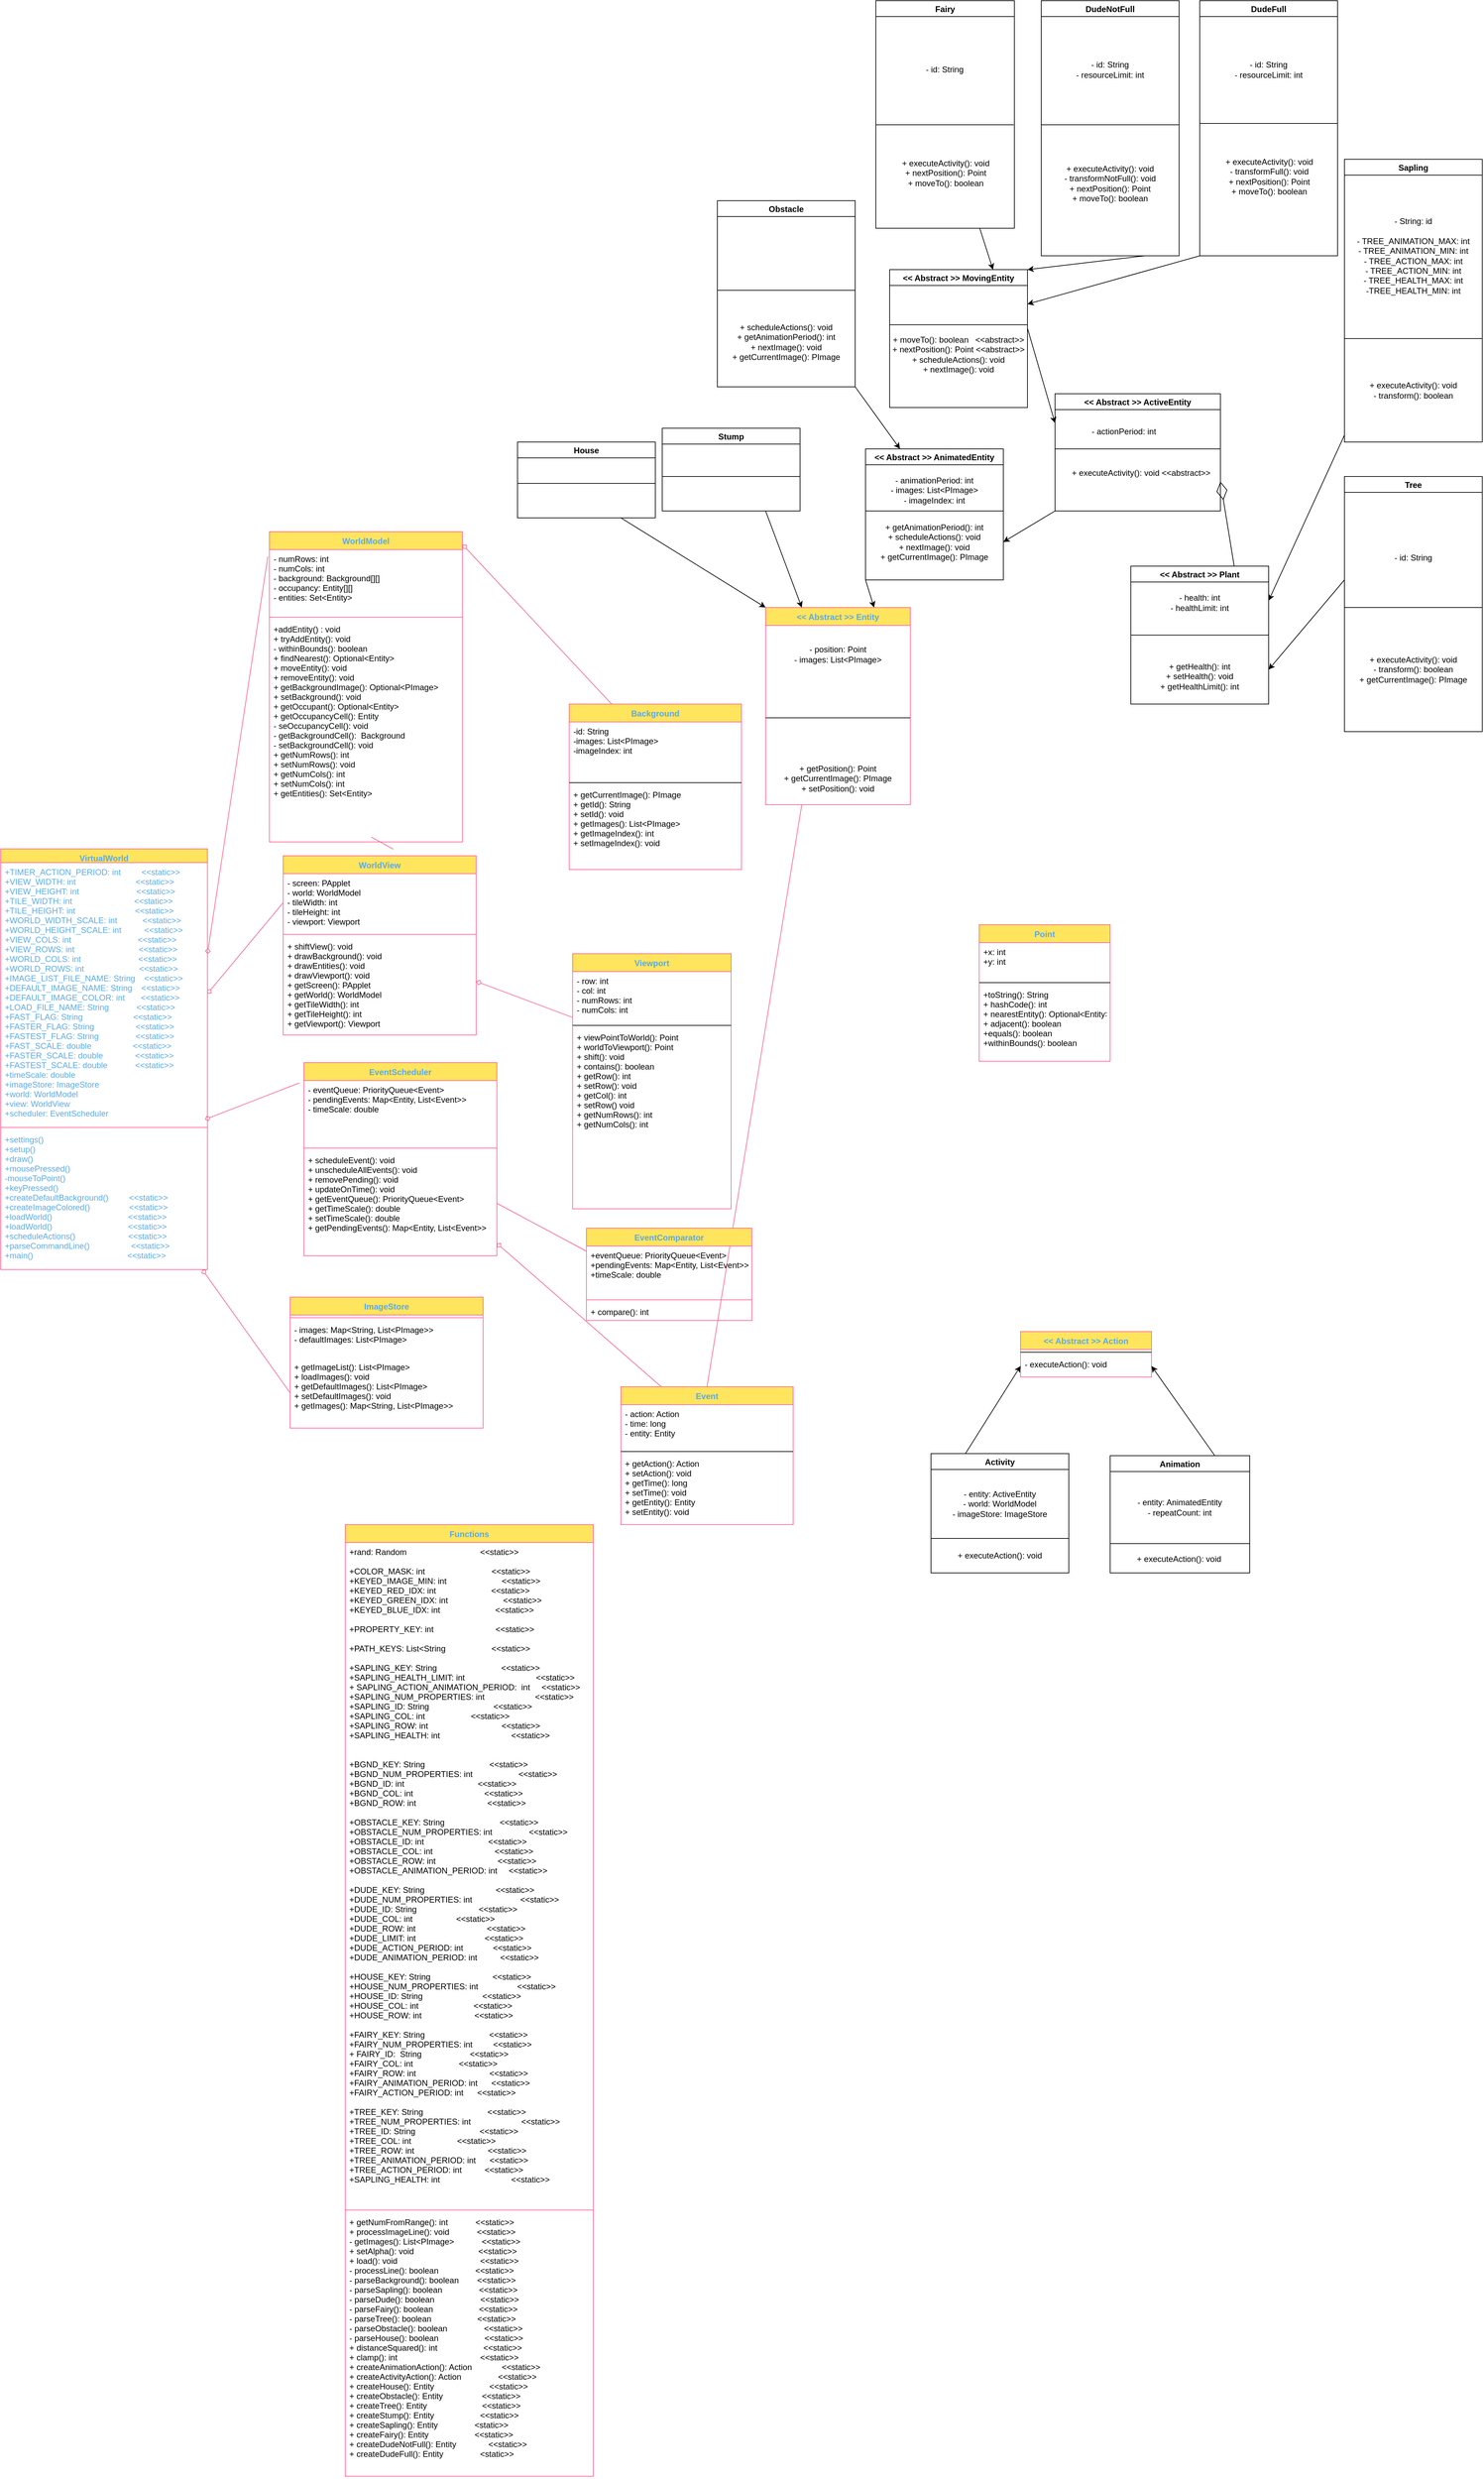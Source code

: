 <mxfile version="16.5.6" type="device"><diagram id="Yo6Zvny2ZRX3JAPKxXua" name="Page 2"><mxGraphModel dx="2389" dy="2431" grid="1" gridSize="10" guides="1" tooltips="1" connect="1" arrows="1" fold="1" page="1" pageScale="1" pageWidth="850" pageHeight="1100" math="0" shadow="0"><root><mxCell id="0"/><mxCell id="1" parent="0"/><mxCell id="8I9pphBKhg92I5GMk5e_-31" value="" style="graphMlID=e0;endArrow=none;strokeColor=#FF6392;strokeWidth=1.0;startArrow=diamond;startFill=0;endFill=1;exitX=1;exitY=0.25;exitDx=0;exitDy=0;fontColor=#5AA9E6;entryX=-0.008;entryY=-0.286;entryDx=0;entryDy=0;entryPerimeter=0;" parent="1" source="8I9pphBKhg92I5GMk5e_-50" target="8I9pphBKhg92I5GMk5e_-57" edge="1"><mxGeometry relative="1" as="geometry"/></mxCell><mxCell id="8I9pphBKhg92I5GMk5e_-32" value="" style="graphMlID=e1;endArrow=none;strokeColor=#FF6392;strokeWidth=1.0;startArrow=diamond;startFill=0;endFill=1;exitX=1;exitY=0.5;exitDx=0;exitDy=0;fontColor=#5AA9E6;entryX=0;entryY=0.5;entryDx=0;entryDy=0;" parent="1" source="8I9pphBKhg92I5GMk5e_-51" target="8I9pphBKhg92I5GMk5e_-61" edge="1"><mxGeometry relative="1" as="geometry"/></mxCell><mxCell id="8I9pphBKhg92I5GMk5e_-33" value="" style="graphMlID=e2;endArrow=none;strokeColor=#FF6392;strokeWidth=1.0;startArrow=diamond;startFill=0;endFill=1;fontColor=#5AA9E6;entryX=0;entryY=0.25;entryDx=0;entryDy=0;" parent="1" source="8I9pphBKhg92I5GMk5e_-60" target="8I9pphBKhg92I5GMk5e_-89" edge="1"><mxGeometry relative="1" as="geometry"><mxPoint x="648" y="240" as="sourcePoint"/></mxGeometry></mxCell><mxCell id="8I9pphBKhg92I5GMk5e_-34" value="" style="graphMlID=e3;endArrow=none;strokeColor=#FF6392;strokeWidth=1.0;startArrow=diamond;startFill=0;endFill=1;exitX=0.988;exitY=-0.077;exitDx=0;exitDy=0;exitPerimeter=0;fontColor=#5AA9E6;entryX=-0.023;entryY=0.105;entryDx=0;entryDy=0;entryPerimeter=0;" parent="1" source="8I9pphBKhg92I5GMk5e_-53" target="8I9pphBKhg92I5GMk5e_-64" edge="1"><mxGeometry relative="1" as="geometry"><mxPoint x="840" y="580" as="targetPoint"/></mxGeometry></mxCell><mxCell id="8I9pphBKhg92I5GMk5e_-35" value="" style="graphMlID=e4;endArrow=none;strokeColor=#FF6392;strokeWidth=1.0;startArrow=diamond;startFill=0;endFill=1;exitX=0.975;exitY=1;exitDx=0;exitDy=0;exitPerimeter=0;fontColor=#5AA9E6;entryX=0;entryY=0.5;entryDx=0;entryDy=0;" parent="1" source="8I9pphBKhg92I5GMk5e_-53" target="8I9pphBKhg92I5GMk5e_-71" edge="1"><mxGeometry relative="1" as="geometry"/></mxCell><mxCell id="8I9pphBKhg92I5GMk5e_-36" value="" style="graphMlID=e5;endArrow=none;strokeColor=#FF6392;strokeWidth=1.0;startArrow=diamond;startFill=0;endFill=1;fontColor=#5AA9E6;exitX=1.001;exitY=-0.077;exitDx=0;exitDy=0;exitPerimeter=0;" parent="1" source="8I9pphBKhg92I5GMk5e_-55" target="8I9pphBKhg92I5GMk5e_-82" edge="1"><mxGeometry relative="1" as="geometry"/></mxCell><mxCell id="8I9pphBKhg92I5GMk5e_-37" value="" style="graphMlID=e6;endArrow=none;strokeColor=#FF6392;strokeWidth=1.0;startArrow=diamond;startFill=0;endFill=1;fontColor=#5AA9E6;" parent="1" source="8I9pphBKhg92I5GMk5e_-64" target="8I9pphBKhg92I5GMk5e_-97" edge="1"><mxGeometry relative="1" as="geometry"/></mxCell><mxCell id="8I9pphBKhg92I5GMk5e_-38" value="" style="graphMlID=e7;endArrow=none;strokeColor=#FF6392;strokeWidth=1.0;startArrow=none;startFill=1;endFill=1;fontColor=#5AA9E6;entryX=0;entryY=0.25;entryDx=0;entryDy=0;exitX=1;exitY=0.5;exitDx=0;exitDy=0;" parent="1" source="8I9pphBKhg92I5GMk5e_-67" target="8I9pphBKhg92I5GMk5e_-72" edge="1"><mxGeometry relative="1" as="geometry"/></mxCell><mxCell id="8I9pphBKhg92I5GMk5e_-44" value="" style="graphMlID=e13;endArrow=none;strokeColor=#FF6392;strokeWidth=1.0;startArrow=none;startFill=1;endFill=1;fontColor=#5AA9E6;entryX=0.528;entryY=0.978;entryDx=0;entryDy=0;entryPerimeter=0;exitX=0.57;exitY=-0.037;exitDx=0;exitDy=0;exitPerimeter=0;" parent="1" source="8I9pphBKhg92I5GMk5e_-60" target="8I9pphBKhg92I5GMk5e_-57" edge="1"><mxGeometry relative="1" as="geometry"/></mxCell><mxCell id="8I9pphBKhg92I5GMk5e_-45" value="" style="graphMlID=e14;endArrow=none;strokeColor=#FF6392;strokeWidth=1.0;startArrow=none;startFill=1;endFill=1;fontColor=#5AA9E6;exitX=0.5;exitY=0;exitDx=0;exitDy=0;entryX=0.25;entryY=1;entryDx=0;entryDy=0;" parent="1" source="8I9pphBKhg92I5GMk5e_-96" target="8I9pphBKhg92I5GMk5e_-85" edge="1"><mxGeometry relative="1" as="geometry"><mxPoint x="1177.699" y="279.661" as="targetPoint"/></mxGeometry></mxCell><mxCell id="8I9pphBKhg92I5GMk5e_-50" value="VirtualWorld" style="swimlane;fontStyle=1;align=center;verticalAlign=top;childLayout=stackLayout;horizontal=1;startSize=20;horizontalStack=0;resizeParent=1;resizeParentMax=0;resizeLast=0;collapsible=1;marginBottom=0;hachureGap=4;pointerEvents=0;fillColor=#FFE45E;strokeColor=#FF6392;fontColor=#5AA9E6;" parent="1" vertex="1"><mxGeometry x="20" y="150" width="300" height="610" as="geometry"/></mxCell><mxCell id="8I9pphBKhg92I5GMk5e_-51" value="+TIMER_ACTION_PERIOD: int         &lt;&lt;static&gt;&gt;&#10;+VIEW_WIDTH: int                          &lt;&lt;static&gt;&gt;&#10;+VIEW_HEIGHT: int                         &lt;&lt;static&gt;&gt;&#10;+TILE_WIDTH: int                           &lt;&lt;static&gt;&gt;&#10;+TILE_HEIGHT: int                          &lt;&lt;static&gt;&gt;&#10;+WORLD_WIDTH_SCALE: int           &lt;&lt;static&gt;&gt;&#10;+WORLD_HEIGHT_SCALE: int          &lt;&lt;static&gt;&gt;&#10;+VIEW_COLS: int                             &lt;&lt;static&gt;&gt;&#10;+VIEW_ROWS: int                            &lt;&lt;static&gt;&gt;&#10;+WORLD_COLS: int                         &lt;&lt;static&gt;&gt;&#10;+WORLD_ROWS: int                        &lt;&lt;static&gt;&gt;&#10;+IMAGE_LIST_FILE_NAME: String    &lt;&lt;static&gt;&gt;&#10;+DEFAULT_IMAGE_NAME: String    &lt;&lt;static&gt;&gt;&#10;+DEFAULT_IMAGE_COLOR: int       &lt;&lt;static&gt;&gt;&#10;+LOAD_FILE_NAME: String            &lt;&lt;static&gt;&gt;&#10;+FAST_FLAG: String                      &lt;&lt;static&gt;&gt;&#10;+FASTER_FLAG: String                  &lt;&lt;static&gt;&gt;&#10;+FASTEST_FLAG: String                &lt;&lt;static&gt;&gt;&#10;+FAST_SCALE: double                  &lt;&lt;static&gt;&gt;&#10;+FASTER_SCALE: double              &lt;&lt;static&gt;&gt;&#10;+FASTEST_SCALE: double            &lt;&lt;static&gt;&gt;&#10;+timeScale: double&#10;+imageStore: ImageStore&#10;+world: WorldModel&#10;+view: WorldView&#10;+scheduler: EventScheduler" style="text;strokeColor=none;fillColor=none;align=left;verticalAlign=top;spacingLeft=4;spacingRight=4;overflow=hidden;rotatable=0;points=[[0,0.5],[1,0.5]];portConstraint=eastwest;fontColor=#5AA9E6;" parent="8I9pphBKhg92I5GMk5e_-50" vertex="1"><mxGeometry y="20" width="300" height="380" as="geometry"/></mxCell><mxCell id="8I9pphBKhg92I5GMk5e_-52" value="" style="line;strokeWidth=1;fillColor=none;align=left;verticalAlign=middle;spacingTop=-1;spacingLeft=3;spacingRight=3;rotatable=0;labelPosition=right;points=[];portConstraint=eastwest;strokeColor=#FF6392;fontColor=#5AA9E6;" parent="8I9pphBKhg92I5GMk5e_-50" vertex="1"><mxGeometry y="400" width="300" height="8" as="geometry"/></mxCell><mxCell id="8I9pphBKhg92I5GMk5e_-53" value="+settings()&#10;+setup()&#10;+draw()&#10;+mousePressed()&#10;-mouseToPoint()&#10;+keyPressed()&#10;+createDefaultBackground()         &lt;&lt;static&gt;&gt;&#10;+createImageColored()                 &lt;&lt;static&gt;&gt;&#10;+loadWorld()                                 &lt;&lt;static&gt;&gt;&#10;+loadWorld()                                 &lt;&lt;static&gt;&gt;&#10;+scheduleActions()                       &lt;&lt;static&gt;&gt;&#10;+parseCommandLine()                  &lt;&lt;static&gt;&gt;&#10;+main()                                         &lt;&lt;static&gt;&gt;" style="text;strokeColor=none;fillColor=none;align=left;verticalAlign=top;spacingLeft=4;spacingRight=4;overflow=hidden;rotatable=0;points=[[0,0.5],[1,0.5]];portConstraint=eastwest;fontColor=#5AA9E6;" parent="8I9pphBKhg92I5GMk5e_-50" vertex="1"><mxGeometry y="408" width="300" height="202" as="geometry"/></mxCell><mxCell id="8I9pphBKhg92I5GMk5e_-54" value="WorldModel" style="swimlane;fontStyle=1;align=center;verticalAlign=top;childLayout=stackLayout;horizontal=1;startSize=26;horizontalStack=0;resizeParent=1;resizeParentMax=0;resizeLast=0;collapsible=1;marginBottom=0;hachureGap=4;pointerEvents=0;sketch=0;fontColor=#5AA9E6;strokeColor=#FF6392;fillColor=#FFE45E;" parent="1" vertex="1"><mxGeometry x="410" y="-310" width="280" height="450" as="geometry"/></mxCell><mxCell id="8I9pphBKhg92I5GMk5e_-55" value="- numRows: int&#10;- numCols: int&#10;- background: Background[][]&#10;- occupancy: Entity[][]&#10;- entities: Set&lt;Entity&gt;" style="text;strokeColor=none;fillColor=none;align=left;verticalAlign=top;spacingLeft=4;spacingRight=4;overflow=hidden;rotatable=0;points=[[0,0.5],[1,0.5]];portConstraint=eastwest;fontColor=#000000;" parent="8I9pphBKhg92I5GMk5e_-54" vertex="1"><mxGeometry y="26" width="280" height="94" as="geometry"/></mxCell><mxCell id="8I9pphBKhg92I5GMk5e_-56" value="" style="line;strokeWidth=1;fillColor=none;align=left;verticalAlign=middle;spacingTop=-1;spacingLeft=3;spacingRight=3;rotatable=0;labelPosition=right;points=[];portConstraint=eastwest;strokeColor=#FF6392;fontColor=#5AA9E6;" parent="8I9pphBKhg92I5GMk5e_-54" vertex="1"><mxGeometry y="120" width="280" height="8" as="geometry"/></mxCell><mxCell id="8I9pphBKhg92I5GMk5e_-57" value="+addEntity() : void&#10;+ tryAddEntity(): void&#10;- withinBounds(): boolean&#10;+ findNearest(): Optional&lt;Entity&gt;&#10;+ moveEntity(): void&#10;+ removeEntity(): void&#10;+ getBackgroundImage(): Optional&lt;PImage&gt;&#10;+ setBackground(): void&#10;+ getOccupant(): Optional&lt;Entity&gt;&#10;+ getOccupancyCell(): Entity&#10;- seOccupancyCell(): void&#10;- getBackgroundCell():  Background&#10;- setBackgroundCell(): void&#10;+ getNumRows(): int&#10;+ setNumRows(): void&#10;+ getNumCols(): int&#10;+ setNumCols(): int&#10;+ getEntities(): Set&lt;Entity&gt;" style="text;strokeColor=none;fillColor=none;align=left;verticalAlign=top;spacingLeft=4;spacingRight=4;overflow=hidden;rotatable=0;points=[[0,0.5],[1,0.5]];portConstraint=eastwest;fontColor=#020405;" parent="8I9pphBKhg92I5GMk5e_-54" vertex="1"><mxGeometry y="128" width="280" height="322" as="geometry"/></mxCell><mxCell id="8I9pphBKhg92I5GMk5e_-60" value="WorldView" style="swimlane;fontStyle=1;align=center;verticalAlign=top;childLayout=stackLayout;horizontal=1;startSize=26;horizontalStack=0;resizeParent=1;resizeParentMax=0;resizeLast=0;collapsible=1;marginBottom=0;hachureGap=4;pointerEvents=0;sketch=0;fontColor=#5AA9E6;strokeColor=#FF6392;fillColor=#FFE45E;" parent="1" vertex="1"><mxGeometry x="430" y="160" width="280" height="260" as="geometry"/></mxCell><mxCell id="8I9pphBKhg92I5GMk5e_-61" value="- screen: PApplet&#10;- world: WorldModel&#10;- tileWidth: int&#10;- tileHeight: int&#10;- viewport: Viewport" style="text;strokeColor=none;fillColor=none;align=left;verticalAlign=top;spacingLeft=4;spacingRight=4;overflow=hidden;rotatable=0;points=[[0,0.5],[1,0.5]];portConstraint=eastwest;fontColor=#000000;" parent="8I9pphBKhg92I5GMk5e_-60" vertex="1"><mxGeometry y="26" width="280" height="84" as="geometry"/></mxCell><mxCell id="8I9pphBKhg92I5GMk5e_-62" value="" style="line;strokeWidth=1;fillColor=none;align=left;verticalAlign=middle;spacingTop=-1;spacingLeft=3;spacingRight=3;rotatable=0;labelPosition=right;points=[];portConstraint=eastwest;strokeColor=#FF6392;fontColor=#5AA9E6;" parent="8I9pphBKhg92I5GMk5e_-60" vertex="1"><mxGeometry y="110" width="280" height="8" as="geometry"/></mxCell><mxCell id="8I9pphBKhg92I5GMk5e_-63" value="+ shiftView(): void&#10;+ drawBackground(): void&#10;+ drawEntities(): void&#10;+ drawViewport(): void&#10;+ getScreen(): PApplet&#10;+ getWorld(): WorldModel&#10;+ getTileWidth(): int&#10;+ getTileHeight(): int&#10;+ getViewport(): Viewport" style="text;strokeColor=none;fillColor=none;align=left;verticalAlign=top;spacingLeft=4;spacingRight=4;overflow=hidden;rotatable=0;points=[[0,0.5],[1,0.5]];portConstraint=eastwest;fontColor=#000000;" parent="8I9pphBKhg92I5GMk5e_-60" vertex="1"><mxGeometry y="118" width="280" height="142" as="geometry"/></mxCell><mxCell id="8I9pphBKhg92I5GMk5e_-64" value="EventScheduler" style="swimlane;fontStyle=1;align=center;verticalAlign=top;childLayout=stackLayout;horizontal=1;startSize=26;horizontalStack=0;resizeParent=1;resizeParentMax=0;resizeLast=0;collapsible=1;marginBottom=0;hachureGap=4;pointerEvents=0;sketch=0;fontColor=#5AA9E6;strokeColor=#FF6392;fillColor=#FFE45E;" parent="1" vertex="1"><mxGeometry x="460" y="460" width="280" height="280" as="geometry"/></mxCell><mxCell id="8I9pphBKhg92I5GMk5e_-65" value="- eventQueue: PriorityQueue&lt;Event&gt;&#10;- pendingEvents: Map&lt;Entity, List&lt;Event&gt;&gt;&#10;- timeScale: double" style="text;strokeColor=none;fillColor=none;align=left;verticalAlign=top;spacingLeft=4;spacingRight=4;overflow=hidden;rotatable=0;points=[[0,0.5],[1,0.5]];portConstraint=eastwest;fontColor=#000000;" parent="8I9pphBKhg92I5GMk5e_-64" vertex="1"><mxGeometry y="26" width="280" height="94" as="geometry"/></mxCell><mxCell id="8I9pphBKhg92I5GMk5e_-66" value="" style="line;strokeWidth=1;fillColor=none;align=left;verticalAlign=middle;spacingTop=-1;spacingLeft=3;spacingRight=3;rotatable=0;labelPosition=right;points=[];portConstraint=eastwest;strokeColor=#FF6392;fontColor=#5AA9E6;" parent="8I9pphBKhg92I5GMk5e_-64" vertex="1"><mxGeometry y="120" width="280" height="8" as="geometry"/></mxCell><mxCell id="8I9pphBKhg92I5GMk5e_-67" value="+ scheduleEvent(): void&#10;+ unscheduleAllEvents(): void&#10;+ removePending(): void&#10;+ updateOnTime(): void&#10;+ getEventQueue(): PriorityQueue&lt;Event&gt;&#10;+ getTimeScale(): double&#10;+ setTimeScale(): double&#10;+ getPendingEvents(): Map&lt;Entity, List&lt;Event&gt;&gt;" style="text;strokeColor=none;fillColor=none;align=left;verticalAlign=top;spacingLeft=4;spacingRight=4;overflow=hidden;rotatable=0;points=[[0,0.5],[1,0.5]];portConstraint=eastwest;fontColor=#000000;" parent="8I9pphBKhg92I5GMk5e_-64" vertex="1"><mxGeometry y="128" width="280" height="152" as="geometry"/></mxCell><mxCell id="8I9pphBKhg92I5GMk5e_-68" value="ImageStore" style="swimlane;fontStyle=1;align=center;verticalAlign=top;childLayout=stackLayout;horizontal=1;startSize=26;horizontalStack=0;resizeParent=1;resizeParentMax=0;resizeLast=0;collapsible=1;marginBottom=0;hachureGap=4;pointerEvents=0;sketch=0;fontColor=#5AA9E6;strokeColor=#FF6392;fillColor=#FFE45E;" parent="1" vertex="1"><mxGeometry x="440" y="800" width="280" height="190" as="geometry"/></mxCell><mxCell id="8I9pphBKhg92I5GMk5e_-70" value="" style="line;strokeWidth=1;fillColor=none;align=left;verticalAlign=middle;spacingTop=-1;spacingLeft=3;spacingRight=3;rotatable=0;labelPosition=right;points=[];portConstraint=eastwest;strokeColor=#FF6392;fontColor=#5AA9E6;" parent="8I9pphBKhg92I5GMk5e_-68" vertex="1"><mxGeometry y="26" width="280" height="8" as="geometry"/></mxCell><mxCell id="8I9pphBKhg92I5GMk5e_-69" value="- images: Map&lt;String, List&lt;PImage&gt;&gt;&#10;- defaultImages: List&lt;PImage&gt;" style="text;strokeColor=none;fillColor=none;align=left;verticalAlign=top;spacingLeft=4;spacingRight=4;overflow=hidden;rotatable=0;points=[[0,0.5],[1,0.5]];portConstraint=eastwest;fontColor=#000000;" parent="8I9pphBKhg92I5GMk5e_-68" vertex="1"><mxGeometry y="34" width="280" height="54" as="geometry"/></mxCell><mxCell id="8I9pphBKhg92I5GMk5e_-71" value="+ getImageList(): List&lt;PImage&gt;&#10;+ loadImages(): void&#10;+ getDefaultImages(): List&lt;PImage&gt;&#10;+ setDefaultImages(): void&#10;+ getImages(): Map&lt;String, List&lt;PImage&gt;&gt;" style="text;strokeColor=none;fillColor=none;align=left;verticalAlign=top;spacingLeft=4;spacingRight=4;overflow=hidden;rotatable=0;points=[[0,0.5],[1,0.5]];portConstraint=eastwest;fontColor=#000000;" parent="8I9pphBKhg92I5GMk5e_-68" vertex="1"><mxGeometry y="88" width="280" height="102" as="geometry"/></mxCell><mxCell id="8I9pphBKhg92I5GMk5e_-72" value="EventComparator" style="swimlane;fontStyle=1;align=center;verticalAlign=top;childLayout=stackLayout;horizontal=1;startSize=26;horizontalStack=0;resizeParent=1;resizeParentMax=0;resizeLast=0;collapsible=1;marginBottom=0;hachureGap=4;pointerEvents=0;sketch=0;fontColor=#5AA9E6;strokeColor=#FF6392;fillColor=#FFE45E;" parent="1" vertex="1"><mxGeometry x="870" y="700" width="240" height="134" as="geometry"/></mxCell><mxCell id="8I9pphBKhg92I5GMk5e_-73" value="+eventQueue: PriorityQueue&lt;Event&gt;&#10;+pendingEvents: Map&lt;Entity, List&lt;Event&gt;&gt;&#10;+timeScale: double" style="text;strokeColor=none;fillColor=none;align=left;verticalAlign=top;spacingLeft=4;spacingRight=4;overflow=hidden;rotatable=0;points=[[0,0.5],[1,0.5]];portConstraint=eastwest;fontColor=#000000;" parent="8I9pphBKhg92I5GMk5e_-72" vertex="1"><mxGeometry y="26" width="240" height="74" as="geometry"/></mxCell><mxCell id="8I9pphBKhg92I5GMk5e_-74" value="" style="line;strokeWidth=1;fillColor=none;align=left;verticalAlign=middle;spacingTop=-1;spacingLeft=3;spacingRight=3;rotatable=0;labelPosition=right;points=[];portConstraint=eastwest;strokeColor=#FF6392;fontColor=#5AA9E6;" parent="8I9pphBKhg92I5GMk5e_-72" vertex="1"><mxGeometry y="100" width="240" height="8" as="geometry"/></mxCell><mxCell id="8I9pphBKhg92I5GMk5e_-75" value="+ compare(): int" style="text;strokeColor=none;fillColor=none;align=left;verticalAlign=top;spacingLeft=4;spacingRight=4;overflow=hidden;rotatable=0;points=[[0,0.5],[1,0.5]];portConstraint=eastwest;fontColor=#000000;" parent="8I9pphBKhg92I5GMk5e_-72" vertex="1"><mxGeometry y="108" width="240" height="26" as="geometry"/></mxCell><mxCell id="8I9pphBKhg92I5GMk5e_-77" value="Functions" style="swimlane;fontStyle=1;align=center;verticalAlign=top;childLayout=stackLayout;horizontal=1;startSize=26;horizontalStack=0;resizeParent=1;resizeParentMax=0;resizeLast=0;collapsible=1;marginBottom=0;hachureGap=4;pointerEvents=0;sketch=0;fontColor=#5AA9E6;strokeColor=#FF6392;fillColor=#FFE45E;" parent="1" vertex="1"><mxGeometry x="520" y="1130" width="360" height="1380" as="geometry"/></mxCell><mxCell id="8I9pphBKhg92I5GMk5e_-78" value="+rand: Random                                &lt;&lt;static&gt;&gt;&#10;&#10;+COLOR_MASK: int                             &lt;&lt;static&gt;&gt;&#10;+KEYED_IMAGE_MIN: int                        &lt;&lt;static&gt;&gt;&#10;+KEYED_RED_IDX: int                        &lt;&lt;static&gt;&gt;&#10;+KEYED_GREEN_IDX: int                        &lt;&lt;static&gt;&gt;&#10;+KEYED_BLUE_IDX: int                        &lt;&lt;static&gt;&gt;&#10;&#10;+PROPERTY_KEY: int                           &lt;&lt;static&gt;&gt;&#10;&#10;+PATH_KEYS: List&lt;String                    &lt;&lt;static&gt;&gt;&#10;&#10;+SAPLING_KEY: String                            &lt;&lt;static&gt;&gt;&#10;+SAPLING_HEALTH_LIMIT: int                               &lt;&lt;static&gt;&gt;&#10;+ SAPLING_ACTION_ANIMATION_PERIOD:  int     &lt;&lt;static&gt;&gt;&#10;+SAPLING_NUM_PROPERTIES: int                      &lt;&lt;static&gt;&gt;&#10;+SAPLING_ID: String                            &lt;&lt;static&gt;&gt;&#10;+SAPLING_COL: int                    &lt;&lt;static&gt;&gt;&#10;+SAPLING_ROW: int                                &lt;&lt;static&gt;&gt;&#10;+SAPLING_HEALTH: int                               &lt;&lt;static&gt;&gt;&#10;&#10;&#10;+BGND_KEY: String                            &lt;&lt;static&gt;&gt;&#10;+BGND_NUM_PROPERTIES: int                    &lt;&lt;static&gt;&gt;&#10;+BGND_ID: int                                &lt;&lt;static&gt;&gt;&#10;+BGND_COL: int                               &lt;&lt;static&gt;&gt;&#10;+BGND_ROW: int                               &lt;&lt;static&gt;&gt;&#10;&#10;+OBSTACLE_KEY: String                        &lt;&lt;static&gt;&gt;&#10;+OBSTACLE_NUM_PROPERTIES: int                &lt;&lt;static&gt;&gt;&#10;+OBSTACLE_ID: int                            &lt;&lt;static&gt;&gt;&#10;+OBSTACLE_COL: int                           &lt;&lt;static&gt;&gt;&#10;+OBSTACLE_ROW: int                           &lt;&lt;static&gt;&gt;&#10;+OBSTACLE_ANIMATION_PERIOD: int     &lt;&lt;static&gt;&gt;&#10;&#10;+DUDE_KEY: String                               &lt;&lt;static&gt;&gt;&#10;+DUDE_NUM_PROPERTIES: int                     &lt;&lt;static&gt;&gt;&#10;+DUDE_ID: String                           &lt;&lt;static&gt;&gt;&#10;+DUDE_COL: int                   &lt;&lt;static&gt;&gt;&#10;+DUDE_ROW: int                               &lt;&lt;static&gt;&gt;&#10;+DUDE_LIMIT: int                              &lt;&lt;static&gt;&gt;&#10;+DUDE_ACTION_PERIOD: int             &lt;&lt;static&gt;&gt;&#10;+DUDE_ANIMATION_PERIOD: int          &lt;&lt;static&gt;&gt;&#10;&#10;+HOUSE_KEY: String                           &lt;&lt;static&gt;&gt;&#10;+HOUSE_NUM_PROPERTIES: int                 &lt;&lt;static&gt;&gt;&#10;+HOUSE_ID: String                          &lt;&lt;static&gt;&gt;&#10;+HOUSE_COL: int                        &lt;&lt;static&gt;&gt;&#10;+HOUSE_ROW: int                       &lt;&lt;static&gt;&gt;&#10;&#10;+FAIRY_KEY: String                            &lt;&lt;static&gt;&gt;&#10;+FAIRY_NUM_PROPERTIES: int         &lt;&lt;static&gt;&gt;&#10;+ FAIRY_ID:  String                     &lt;&lt;static&gt;&gt;&#10;+FAIRY_COL: int                    &lt;&lt;static&gt;&gt;&#10;+FAIRY_ROW: int                                &lt;&lt;static&gt;&gt;&#10;+FAIRY_ANIMATION_PERIOD: int      &lt;&lt;static&gt;&gt;&#10;+FAIRY_ACTION_PERIOD: int      &lt;&lt;static&gt;&gt;&#10;&#10;+TREE_KEY: String                            &lt;&lt;static&gt;&gt;&#10;+TREE_NUM_PROPERTIES: int                      &lt;&lt;static&gt;&gt;&#10;+TREE_ID: String                            &lt;&lt;static&gt;&gt;&#10;+TREE_COL: int                    &lt;&lt;static&gt;&gt;&#10;+TREE_ROW: int                                &lt;&lt;static&gt;&gt;&#10;+TREE_ANIMATION_PERIOD: int      &lt;&lt;static&gt;&gt;&#10;+TREE_ACTION_PERIOD: int          &lt;&lt;static&gt;&gt;&#10;+SAPLING_HEALTH: int                               &lt;&lt;static&gt;&gt;&#10;" style="text;strokeColor=none;fillColor=none;align=left;verticalAlign=top;spacingLeft=4;spacingRight=4;overflow=hidden;rotatable=0;points=[[0,0.5],[1,0.5]];portConstraint=eastwest;fontColor=#000000;" parent="8I9pphBKhg92I5GMk5e_-77" vertex="1"><mxGeometry y="26" width="360" height="964" as="geometry"/></mxCell><mxCell id="8I9pphBKhg92I5GMk5e_-79" value="" style="line;strokeWidth=1;fillColor=none;align=left;verticalAlign=middle;spacingTop=-1;spacingLeft=3;spacingRight=3;rotatable=0;labelPosition=right;points=[];portConstraint=eastwest;strokeColor=#FF6392;fontColor=#5AA9E6;" parent="8I9pphBKhg92I5GMk5e_-77" vertex="1"><mxGeometry y="990" width="360" height="8" as="geometry"/></mxCell><mxCell id="8I9pphBKhg92I5GMk5e_-80" value="+ getNumFromRange(): int            &lt;&lt;static&gt;&gt;&#10;+ processImageLine(): void            &lt;&lt;static&gt;&gt;&#10;- getImages(): List&lt;PImage&gt;            &lt;&lt;static&gt;&gt;&#10;+ setAlpha(): void                            &lt;&lt;static&gt;&gt;&#10;+ load(): void                                    &lt;&lt;static&gt;&gt;&#10;- processLine(): boolean                &lt;&lt;static&gt;&gt;&#10;- parseBackground(): boolean        &lt;&lt;static&gt;&gt;&#10;- parseSapling(): boolean                &lt;&lt;static&gt;&gt;&#10;- parseDude(): boolean                    &lt;&lt;static&gt;&gt;&#10;- parseFairy(): boolean                    &lt;&lt;static&gt;&gt;&#10;- parseTree(): boolean                    &lt;&lt;static&gt;&gt;&#10;- parseObstacle(): boolean                &lt;&lt;static&gt;&gt;&#10;- parseHouse(): boolean                    &lt;&lt;static&gt;&gt;&#10;+ distanceSquared(): int                    &lt;&lt;static&gt;&gt;&#10;+ clamp(): int                                    &lt;&lt;static&gt;&gt;&#10;+ createAnimationAction(): Action             &lt;&lt;static&gt;&gt;&#10;+ createActivityAction(): Action                &lt;&lt;static&gt;&gt;&#10;+ createHouse(): Entity                        &lt;&lt;static&gt;&gt;&#10;+ createObstacle(): Entity                 &lt;&lt;static&gt;&gt;&#10;+ createTree(): Entity                        &lt;&lt;static&gt;&gt;&#10;+ createStump(): Entity                    &lt;&lt;static&gt;&gt;&#10;+ createSapling(): Entity                &lt;static&gt;&gt;&#10;+ createFairy(): Entity                    &lt;&lt;static&gt;&gt;&#10;+ createDudeNotFull(): Entity              &lt;&lt;static&gt;&gt;&#10;+ createDudeFull(): Entity                &lt;static&gt;&gt;" style="text;strokeColor=none;fillColor=none;align=left;verticalAlign=top;spacingLeft=4;spacingRight=4;overflow=hidden;rotatable=0;points=[[0,0.5],[1,0.5]];portConstraint=eastwest;fontColor=#000000;" parent="8I9pphBKhg92I5GMk5e_-77" vertex="1"><mxGeometry y="998" width="360" height="382" as="geometry"/></mxCell><mxCell id="8I9pphBKhg92I5GMk5e_-81" value="Background" style="swimlane;fontStyle=1;align=center;verticalAlign=top;childLayout=stackLayout;horizontal=1;startSize=26;horizontalStack=0;resizeParent=1;resizeParentMax=0;resizeLast=0;collapsible=1;marginBottom=0;hachureGap=4;pointerEvents=0;sketch=0;fontColor=#5AA9E6;strokeColor=#FF6392;fillColor=#FFE45E;" parent="1" vertex="1"><mxGeometry x="845" y="-60" width="250" height="240" as="geometry"/></mxCell><mxCell id="8I9pphBKhg92I5GMk5e_-82" value="-id: String&#10;-images: List&lt;PImage&gt;&#10;-imageIndex: int" style="text;strokeColor=none;fillColor=none;align=left;verticalAlign=top;spacingLeft=4;spacingRight=4;overflow=hidden;rotatable=0;points=[[0,0.5],[1,0.5]];portConstraint=eastwest;" parent="8I9pphBKhg92I5GMk5e_-81" vertex="1"><mxGeometry y="26" width="250" height="84" as="geometry"/></mxCell><mxCell id="8I9pphBKhg92I5GMk5e_-83" value="" style="line;strokeWidth=1;fillColor=none;align=left;verticalAlign=middle;spacingTop=-1;spacingLeft=3;spacingRight=3;rotatable=0;labelPosition=right;points=[];portConstraint=eastwest;" parent="8I9pphBKhg92I5GMk5e_-81" vertex="1"><mxGeometry y="110" width="250" height="8" as="geometry"/></mxCell><mxCell id="8I9pphBKhg92I5GMk5e_-84" value="+ getCurrentImage(): PImage&#10;+ getId(): String&#10;+ setId(): void&#10;+ getImages(): List&lt;PImage&gt;&#10;+ getImageIndex(): int&#10;+ setImageIndex(): void" style="text;strokeColor=none;fillColor=none;align=left;verticalAlign=top;spacingLeft=4;spacingRight=4;overflow=hidden;rotatable=0;points=[[0,0.5],[1,0.5]];portConstraint=eastwest;" parent="8I9pphBKhg92I5GMk5e_-81" vertex="1"><mxGeometry y="118" width="250" height="122" as="geometry"/></mxCell><mxCell id="8I9pphBKhg92I5GMk5e_-85" value="&lt;&lt; Abstract &gt;&gt; Entity" style="swimlane;fontStyle=1;align=center;verticalAlign=top;childLayout=stackLayout;horizontal=1;startSize=26;horizontalStack=0;resizeParent=1;resizeParentMax=0;resizeLast=0;collapsible=1;marginBottom=0;hachureGap=4;pointerEvents=0;sketch=0;fontColor=#5AA9E6;strokeColor=#FF6392;fillColor=#FFE45E;" parent="1" vertex="1"><mxGeometry x="1130" y="-200" width="210" height="286" as="geometry"/></mxCell><mxCell id="hLqEKztlSB9fYFHXOm13-2" value="- position: Point&lt;br&gt;- images: List&amp;lt;PImage&amp;gt;" style="text;html=1;strokeColor=none;fillColor=none;align=center;verticalAlign=middle;whiteSpace=wrap;rounded=0;" vertex="1" parent="8I9pphBKhg92I5GMk5e_-85"><mxGeometry y="26" width="210" height="84" as="geometry"/></mxCell><mxCell id="8I9pphBKhg92I5GMk5e_-87" value="" style="line;strokeWidth=1;fillColor=none;align=left;verticalAlign=middle;spacingTop=-1;spacingLeft=3;spacingRight=3;rotatable=0;labelPosition=right;points=[];portConstraint=eastwest;" parent="8I9pphBKhg92I5GMk5e_-85" vertex="1"><mxGeometry y="110" width="210" height="100" as="geometry"/></mxCell><mxCell id="hLqEKztlSB9fYFHXOm13-1" value="&lt;span style=&quot;text-align: left&quot;&gt;+ getPosition(): Point&lt;/span&gt;&lt;br style=&quot;padding: 0px ; margin: 0px ; text-align: left&quot;&gt;&lt;span style=&quot;text-align: left&quot;&gt;+ getCurrentImage(): PImage&lt;/span&gt;&lt;br style=&quot;padding: 0px ; margin: 0px ; text-align: left&quot;&gt;&lt;span style=&quot;text-align: left&quot;&gt;+ setPosition(): void&lt;/span&gt;" style="text;html=1;strokeColor=none;fillColor=none;align=center;verticalAlign=middle;whiteSpace=wrap;rounded=0;" vertex="1" parent="8I9pphBKhg92I5GMk5e_-85"><mxGeometry y="210" width="210" height="76" as="geometry"/></mxCell><mxCell id="8I9pphBKhg92I5GMk5e_-89" value="Viewport" style="swimlane;fontStyle=1;align=center;verticalAlign=top;childLayout=stackLayout;horizontal=1;startSize=26;horizontalStack=0;resizeParent=1;resizeParentMax=0;resizeLast=0;collapsible=1;marginBottom=0;hachureGap=4;pointerEvents=0;sketch=0;fontColor=#5AA9E6;strokeColor=#FF6392;fillColor=#FFE45E;" parent="1" vertex="1"><mxGeometry x="850" y="302.04" width="230" height="370" as="geometry"/></mxCell><mxCell id="8I9pphBKhg92I5GMk5e_-90" value="- row: int&#10;- col: int&#10;- numRows: int&#10;- numCols: int" style="text;strokeColor=none;fillColor=none;align=left;verticalAlign=top;spacingLeft=4;spacingRight=4;overflow=hidden;rotatable=0;points=[[0,0.5],[1,0.5]];portConstraint=eastwest;" parent="8I9pphBKhg92I5GMk5e_-89" vertex="1"><mxGeometry y="26" width="230" height="74" as="geometry"/></mxCell><mxCell id="8I9pphBKhg92I5GMk5e_-91" value="" style="line;strokeWidth=1;fillColor=none;align=left;verticalAlign=middle;spacingTop=-1;spacingLeft=3;spacingRight=3;rotatable=0;labelPosition=right;points=[];portConstraint=eastwest;" parent="8I9pphBKhg92I5GMk5e_-89" vertex="1"><mxGeometry y="100" width="230" height="8" as="geometry"/></mxCell><mxCell id="8I9pphBKhg92I5GMk5e_-92" value="+ viewPointToWorld(): Point&#10;+ worldToViewport(): Point&#10;+ shift(): void&#10;+ contains(): boolean&#10;+ getRow(): int&#10;+ setRow(): void&#10;+ getCol(): int&#10;+ setRow() void&#10;+ getNumRows(): int&#10;+ getNumCols(): int" style="text;strokeColor=none;fillColor=none;align=left;verticalAlign=top;spacingLeft=4;spacingRight=4;overflow=hidden;rotatable=0;points=[[0,0.5],[1,0.5]];portConstraint=eastwest;" parent="8I9pphBKhg92I5GMk5e_-89" vertex="1"><mxGeometry y="108" width="230" height="262" as="geometry"/></mxCell><mxCell id="8I9pphBKhg92I5GMk5e_-96" value="Event" style="swimlane;fontStyle=1;align=center;verticalAlign=top;childLayout=stackLayout;horizontal=1;startSize=26;horizontalStack=0;resizeParent=1;resizeParentMax=0;resizeLast=0;collapsible=1;marginBottom=0;hachureGap=4;pointerEvents=0;sketch=0;fontColor=#5AA9E6;strokeColor=#FF6392;fillColor=#FFE45E;" parent="1" vertex="1"><mxGeometry x="920" y="930" width="250" height="200" as="geometry"/></mxCell><mxCell id="8I9pphBKhg92I5GMk5e_-97" value="- action: Action&#10;- time: long&#10;- entity: Entity" style="text;strokeColor=none;fillColor=none;align=left;verticalAlign=top;spacingLeft=4;spacingRight=4;overflow=hidden;rotatable=0;points=[[0,0.5],[1,0.5]];portConstraint=eastwest;" parent="8I9pphBKhg92I5GMk5e_-96" vertex="1"><mxGeometry y="26" width="250" height="64" as="geometry"/></mxCell><mxCell id="8I9pphBKhg92I5GMk5e_-98" value="" style="line;strokeWidth=1;fillColor=none;align=left;verticalAlign=middle;spacingTop=-1;spacingLeft=3;spacingRight=3;rotatable=0;labelPosition=right;points=[];portConstraint=eastwest;" parent="8I9pphBKhg92I5GMk5e_-96" vertex="1"><mxGeometry y="90" width="250" height="8" as="geometry"/></mxCell><mxCell id="8I9pphBKhg92I5GMk5e_-99" value="+ getAction(): Action&#10;+ setAction(): void&#10;+ getTime(): long&#10;+ setTime(): void&#10;+ getEntity(): Entity&#10;+ setEntity(): void" style="text;strokeColor=none;fillColor=none;align=left;verticalAlign=top;spacingLeft=4;spacingRight=4;overflow=hidden;rotatable=0;points=[[0,0.5],[1,0.5]];portConstraint=eastwest;" parent="8I9pphBKhg92I5GMk5e_-96" vertex="1"><mxGeometry y="98" width="250" height="102" as="geometry"/></mxCell><mxCell id="8I9pphBKhg92I5GMk5e_-104" value="Point" style="swimlane;fontStyle=1;align=center;verticalAlign=top;childLayout=stackLayout;horizontal=1;startSize=26;horizontalStack=0;resizeParent=1;resizeParentMax=0;resizeLast=0;collapsible=1;marginBottom=0;hachureGap=4;pointerEvents=0;sketch=0;fontColor=#5AA9E6;strokeColor=#FF6392;fillColor=#FFE45E;" parent="1" vertex="1"><mxGeometry x="1440" y="260" width="190" height="198" as="geometry"/></mxCell><mxCell id="8I9pphBKhg92I5GMk5e_-105" value="+x: int&#10;+y: int" style="text;strokeColor=none;fillColor=none;align=left;verticalAlign=top;spacingLeft=4;spacingRight=4;overflow=hidden;rotatable=0;points=[[0,0.5],[1,0.5]];portConstraint=eastwest;" parent="8I9pphBKhg92I5GMk5e_-104" vertex="1"><mxGeometry y="26" width="190" height="54" as="geometry"/></mxCell><mxCell id="8I9pphBKhg92I5GMk5e_-106" value="" style="line;strokeWidth=1;fillColor=none;align=left;verticalAlign=middle;spacingTop=-1;spacingLeft=3;spacingRight=3;rotatable=0;labelPosition=right;points=[];portConstraint=eastwest;" parent="8I9pphBKhg92I5GMk5e_-104" vertex="1"><mxGeometry y="80" width="190" height="8" as="geometry"/></mxCell><mxCell id="8I9pphBKhg92I5GMk5e_-107" value="+toString(): String&#10;+ hashCode(): int&#10;+ nearestEntity(): Optional&lt;Entity&gt;&#10;+ adjacent(): boolean&#10;+equals(): boolean&#10;+withinBounds(): boolean " style="text;strokeColor=none;fillColor=none;align=left;verticalAlign=top;spacingLeft=4;spacingRight=4;overflow=hidden;rotatable=0;points=[[0,0.5],[1,0.5]];portConstraint=eastwest;" parent="8I9pphBKhg92I5GMk5e_-104" vertex="1"><mxGeometry y="88" width="190" height="110" as="geometry"/></mxCell><mxCell id="8I9pphBKhg92I5GMk5e_-108" value="&lt;&lt; Abstract &gt;&gt; Action" style="swimlane;fontStyle=1;align=center;verticalAlign=top;childLayout=stackLayout;horizontal=1;startSize=26;horizontalStack=0;resizeParent=1;resizeParentMax=0;resizeLast=0;collapsible=1;marginBottom=0;hachureGap=4;pointerEvents=0;sketch=0;fontColor=#5AA9E6;strokeColor=#FF6392;fillColor=#FFE45E;" parent="1" vertex="1"><mxGeometry x="1500" y="850" width="190" height="66" as="geometry"/></mxCell><mxCell id="8I9pphBKhg92I5GMk5e_-110" value="" style="line;strokeWidth=1;fillColor=none;align=left;verticalAlign=middle;spacingTop=-1;spacingLeft=3;spacingRight=3;rotatable=0;labelPosition=right;points=[];portConstraint=eastwest;" parent="8I9pphBKhg92I5GMk5e_-108" vertex="1"><mxGeometry y="26" width="190" height="8" as="geometry"/></mxCell><mxCell id="8I9pphBKhg92I5GMk5e_-111" value="- executeAction(): void&#10;" style="text;strokeColor=none;fillColor=none;align=left;verticalAlign=top;spacingLeft=4;spacingRight=4;overflow=hidden;rotatable=0;points=[[0,0.5],[1,0.5]];portConstraint=eastwest;" parent="8I9pphBKhg92I5GMk5e_-108" vertex="1"><mxGeometry y="34" width="190" height="32" as="geometry"/></mxCell><mxCell id="8WL9aWwqy2VIL71CJelp-12" value="Animation" style="swimlane;startSize=23;" parent="1" vertex="1"><mxGeometry x="1630" y="1030" width="202.5" height="170" as="geometry"/></mxCell><mxCell id="8WL9aWwqy2VIL71CJelp-19" value="- entity: AnimatedEntity&lt;br&gt;- repeatCount: int" style="text;html=1;strokeColor=none;fillColor=none;align=center;verticalAlign=middle;whiteSpace=wrap;rounded=0;" parent="8WL9aWwqy2VIL71CJelp-12" vertex="1"><mxGeometry x="1.25" y="30" width="200" height="90" as="geometry"/></mxCell><mxCell id="KFfYHhLWqGMzkzkOjH7P-11" value="+ executeAction(): void" style="text;html=1;strokeColor=none;fillColor=none;align=center;verticalAlign=middle;whiteSpace=wrap;rounded=0;" parent="8WL9aWwqy2VIL71CJelp-12" vertex="1"><mxGeometry y="130" width="200" height="40" as="geometry"/></mxCell><mxCell id="kqBcKil9Rwr0zhA2QLnT-6" value="Sapling" style="swimlane;" parent="1" vertex="1"><mxGeometry x="1970" y="-850" width="200" height="410" as="geometry"/></mxCell><mxCell id="znc4DB87GMwDmMhewfsS-16" value="" style="endArrow=none;html=1;rounded=0;" parent="kqBcKil9Rwr0zhA2QLnT-6" edge="1"><mxGeometry width="50" height="50" relative="1" as="geometry"><mxPoint y="260.0" as="sourcePoint"/><mxPoint x="200" y="260.0" as="targetPoint"/></mxGeometry></mxCell><mxCell id="znc4DB87GMwDmMhewfsS-27" value="+ executeActivity(): void&lt;br&gt;- transform(): boolean" style="text;html=1;strokeColor=none;fillColor=none;align=center;verticalAlign=middle;whiteSpace=wrap;rounded=0;" parent="kqBcKil9Rwr0zhA2QLnT-6" vertex="1"><mxGeometry y="270" width="200" height="130" as="geometry"/></mxCell><mxCell id="znc4DB87GMwDmMhewfsS-2" value="- String: id&lt;br&gt;&lt;br&gt;- TREE_ANIMATION_MAX: int&lt;br&gt;- TREE_ANIMATION_MIN: int&lt;br&gt;- TREE_ACTION_MAX: int&lt;br&gt;- TREE_ACTION_MIN: int&lt;br&gt;- TREE_HEALTH_MAX: int&lt;br&gt;-TREE_HEALTH_MIN: int" style="text;html=1;strokeColor=none;fillColor=none;align=center;verticalAlign=middle;whiteSpace=wrap;rounded=0;" parent="kqBcKil9Rwr0zhA2QLnT-6" vertex="1"><mxGeometry y="20" width="200" height="240" as="geometry"/></mxCell><mxCell id="kqBcKil9Rwr0zhA2QLnT-8" value="Fairy" style="swimlane;" parent="1" vertex="1"><mxGeometry x="1290" y="-1080" width="201" height="330" as="geometry"/></mxCell><mxCell id="znc4DB87GMwDmMhewfsS-15" value="" style="endArrow=none;html=1;rounded=0;" parent="kqBcKil9Rwr0zhA2QLnT-8" edge="1"><mxGeometry width="50" height="50" relative="1" as="geometry"><mxPoint y="180.0" as="sourcePoint"/><mxPoint x="200" y="180.0" as="targetPoint"/></mxGeometry></mxCell><mxCell id="znc4DB87GMwDmMhewfsS-28" value="+ executeActivity(): void&lt;br&gt;+ nextPosition(): Point&lt;br&gt;+ moveTo(): boolean" style="text;html=1;strokeColor=none;fillColor=none;align=center;verticalAlign=middle;whiteSpace=wrap;rounded=0;" parent="kqBcKil9Rwr0zhA2QLnT-8" vertex="1"><mxGeometry x="1" y="180" width="201" height="140" as="geometry"/></mxCell><mxCell id="znc4DB87GMwDmMhewfsS-3" value="- id: String" style="text;html=1;strokeColor=none;fillColor=none;align=center;verticalAlign=middle;whiteSpace=wrap;rounded=0;" parent="kqBcKil9Rwr0zhA2QLnT-8" vertex="1"><mxGeometry y="20" width="200" height="160" as="geometry"/></mxCell><mxCell id="kqBcKil9Rwr0zhA2QLnT-9" value="DudeNotFull" style="swimlane;" parent="1" vertex="1"><mxGeometry x="1530" y="-1080" width="200" height="370" as="geometry"/></mxCell><mxCell id="znc4DB87GMwDmMhewfsS-12" value="" style="endArrow=none;html=1;rounded=0;" parent="kqBcKil9Rwr0zhA2QLnT-9" edge="1"><mxGeometry width="50" height="50" relative="1" as="geometry"><mxPoint y="180" as="sourcePoint"/><mxPoint x="200" y="180" as="targetPoint"/></mxGeometry></mxCell><mxCell id="znc4DB87GMwDmMhewfsS-4" value="- id: String&lt;br&gt;- resourceLimit: int&lt;br&gt;" style="text;html=1;strokeColor=none;fillColor=none;align=center;verticalAlign=middle;whiteSpace=wrap;rounded=0;" parent="kqBcKil9Rwr0zhA2QLnT-9" vertex="1"><mxGeometry y="20" width="200" height="160" as="geometry"/></mxCell><mxCell id="znc4DB87GMwDmMhewfsS-29" value="+ executeActivity(): void&lt;br&gt;- transformNotFull(): void&lt;br&gt;+ nextPosition(): Point&lt;br&gt;+ moveTo(): boolean" style="text;html=1;strokeColor=none;fillColor=none;align=center;verticalAlign=middle;whiteSpace=wrap;rounded=0;" parent="kqBcKil9Rwr0zhA2QLnT-9" vertex="1"><mxGeometry y="170" width="200" height="190" as="geometry"/></mxCell><mxCell id="kqBcKil9Rwr0zhA2QLnT-10" value="DudeFull" style="swimlane;" parent="1" vertex="1"><mxGeometry x="1760" y="-1080" width="200" height="370" as="geometry"/></mxCell><mxCell id="znc4DB87GMwDmMhewfsS-5" value="- id: String&lt;br&gt;- resourceLimit: int&lt;br&gt;" style="text;html=1;strokeColor=none;fillColor=none;align=center;verticalAlign=middle;whiteSpace=wrap;rounded=0;" parent="kqBcKil9Rwr0zhA2QLnT-10" vertex="1"><mxGeometry y="20" width="200" height="160" as="geometry"/></mxCell><mxCell id="znc4DB87GMwDmMhewfsS-30" value="+ executeActivity(): void&lt;br&gt;- transformFull(): void&lt;br&gt;+ nextPosition(): Point&lt;br&gt;+ moveTo(): boolean" style="text;html=1;strokeColor=none;fillColor=none;align=center;verticalAlign=middle;whiteSpace=wrap;rounded=0;" parent="kqBcKil9Rwr0zhA2QLnT-10" vertex="1"><mxGeometry x="1" y="180" width="200" height="150" as="geometry"/></mxCell><mxCell id="znc4DB87GMwDmMhewfsS-13" value="" style="endArrow=none;html=1;rounded=0;" parent="kqBcKil9Rwr0zhA2QLnT-10" edge="1"><mxGeometry width="50" height="50" relative="1" as="geometry"><mxPoint y="178" as="sourcePoint"/><mxPoint x="200" y="178" as="targetPoint"/></mxGeometry></mxCell><mxCell id="znc4DB87GMwDmMhewfsS-6" value="Obstacle" style="swimlane;" parent="1" vertex="1"><mxGeometry x="1060" y="-790" width="200" height="270" as="geometry"/></mxCell><mxCell id="znc4DB87GMwDmMhewfsS-18" value="" style="endArrow=none;html=1;rounded=0;" parent="znc4DB87GMwDmMhewfsS-6" edge="1"><mxGeometry width="50" height="50" relative="1" as="geometry"><mxPoint y="130.0" as="sourcePoint"/><mxPoint x="200.0" y="130.0" as="targetPoint"/></mxGeometry></mxCell><mxCell id="znc4DB87GMwDmMhewfsS-23" value="&lt;span&gt;&lt;br&gt;&lt;/span&gt;+ scheduleActions(): void&lt;br&gt;&lt;span&gt;+ getAnimationPeriod(): int&lt;br&gt;+ nextImage(): void&lt;br&gt;+ getCurrentImage(): PImage&lt;br&gt;&lt;br&gt;&lt;/span&gt;" style="text;html=1;strokeColor=none;fillColor=none;align=center;verticalAlign=middle;whiteSpace=wrap;rounded=0;" parent="znc4DB87GMwDmMhewfsS-6" vertex="1"><mxGeometry y="140" width="200" height="130" as="geometry"/></mxCell><mxCell id="znc4DB87GMwDmMhewfsS-8" value="House" style="swimlane;" parent="1" vertex="1"><mxGeometry x="770" y="-440" width="200" height="110" as="geometry"/></mxCell><mxCell id="znc4DB87GMwDmMhewfsS-19" value="" style="endArrow=none;html=1;rounded=0;" parent="znc4DB87GMwDmMhewfsS-8" edge="1"><mxGeometry width="50" height="50" relative="1" as="geometry"><mxPoint y="60.0" as="sourcePoint"/><mxPoint x="200.0" y="60.0" as="targetPoint"/></mxGeometry></mxCell><mxCell id="znc4DB87GMwDmMhewfsS-10" value="Stump" style="swimlane;" parent="1" vertex="1"><mxGeometry x="980" y="-460" width="200" height="120" as="geometry"/></mxCell><mxCell id="znc4DB87GMwDmMhewfsS-14" value="" style="endArrow=none;html=1;rounded=0;" parent="znc4DB87GMwDmMhewfsS-10" edge="1"><mxGeometry width="50" height="50" relative="1" as="geometry"><mxPoint y="70.0" as="sourcePoint"/><mxPoint x="200" y="70.0" as="targetPoint"/><Array as="points"><mxPoint x="90" y="70"/></Array></mxGeometry></mxCell><mxCell id="KFfYHhLWqGMzkzkOjH7P-1" value="&lt;&lt; Abstract &gt;&gt; AnimatedEntity" style="swimlane;" parent="1" vertex="1"><mxGeometry x="1275" y="-430" width="200" height="190" as="geometry"/></mxCell><mxCell id="KFfYHhLWqGMzkzkOjH7P-18" value="+ getAnimationPeriod(): int&lt;br&gt;+ scheduleActions(): void&lt;br&gt;+ nextImage(): void&lt;br&gt;+ getCurrentImage(): PImage" style="text;html=1;strokeColor=none;fillColor=none;align=center;verticalAlign=middle;whiteSpace=wrap;rounded=0;" parent="KFfYHhLWqGMzkzkOjH7P-1" vertex="1"><mxGeometry y="90" width="200" height="90" as="geometry"/></mxCell><mxCell id="hLqEKztlSB9fYFHXOm13-15" value="" style="endArrow=none;html=1;rounded=0;exitX=0;exitY=0.25;exitDx=0;exitDy=0;entryX=1;entryY=0;entryDx=0;entryDy=0;" edge="1" parent="KFfYHhLWqGMzkzkOjH7P-1" source="KFfYHhLWqGMzkzkOjH7P-18" target="KFfYHhLWqGMzkzkOjH7P-18"><mxGeometry width="50" height="50" relative="1" as="geometry"><mxPoint x="55" y="90" as="sourcePoint"/><mxPoint x="105" y="40" as="targetPoint"/><Array as="points"><mxPoint y="90"/></Array></mxGeometry></mxCell><mxCell id="hLqEKztlSB9fYFHXOm13-17" value="- animationPeriod: int&lt;br&gt;- images: List&amp;lt;PImage&amp;gt;&lt;br&gt;- imageIndex: int" style="text;html=1;strokeColor=none;fillColor=none;align=center;verticalAlign=middle;whiteSpace=wrap;rounded=0;" vertex="1" parent="KFfYHhLWqGMzkzkOjH7P-1"><mxGeometry x="10" y="20" width="180" height="80" as="geometry"/></mxCell><mxCell id="KFfYHhLWqGMzkzkOjH7P-3" value="Activity" style="swimlane;" parent="1" vertex="1"><mxGeometry x="1370" y="1027" width="200" height="173" as="geometry"/></mxCell><mxCell id="KFfYHhLWqGMzkzkOjH7P-7" value="+ executeAction(): void" style="text;html=1;strokeColor=none;fillColor=none;align=center;verticalAlign=middle;whiteSpace=wrap;rounded=0;" parent="KFfYHhLWqGMzkzkOjH7P-3" vertex="1"><mxGeometry y="133" width="200" height="30" as="geometry"/></mxCell><mxCell id="KFfYHhLWqGMzkzkOjH7P-4" value="- entity: ActiveEntity&lt;br&gt;- world: WorldModel&lt;br&gt;- imageStore: ImageStore" style="text;html=1;strokeColor=none;fillColor=none;align=center;verticalAlign=middle;whiteSpace=wrap;rounded=0;" parent="1" vertex="1"><mxGeometry x="1370" y="1050" width="200" height="100" as="geometry"/></mxCell><mxCell id="KFfYHhLWqGMzkzkOjH7P-5" value="" style="endArrow=none;html=1;rounded=0;" parent="1" edge="1"><mxGeometry width="50" height="50" relative="1" as="geometry"><mxPoint x="1370" y="1150" as="sourcePoint"/><mxPoint x="1570" y="1150" as="targetPoint"/><Array as="points"><mxPoint x="1450" y="1150"/></Array></mxGeometry></mxCell><mxCell id="KFfYHhLWqGMzkzkOjH7P-8" value="" style="endArrow=none;html=1;rounded=0;entryX=1;entryY=0.75;entryDx=0;entryDy=0;exitX=0;exitY=0.75;exitDx=0;exitDy=0;" parent="1" source="8WL9aWwqy2VIL71CJelp-12" target="8WL9aWwqy2VIL71CJelp-12" edge="1"><mxGeometry width="50" height="50" relative="1" as="geometry"><mxPoint x="1620" y="1200" as="sourcePoint"/><mxPoint x="1670" y="1150" as="targetPoint"/></mxGeometry></mxCell><mxCell id="KFfYHhLWqGMzkzkOjH7P-12" value="" style="endArrow=classic;html=1;rounded=0;exitX=0.25;exitY=0;exitDx=0;exitDy=0;entryX=0;entryY=0.5;entryDx=0;entryDy=0;" parent="1" source="KFfYHhLWqGMzkzkOjH7P-3" target="8I9pphBKhg92I5GMk5e_-111" edge="1"><mxGeometry width="50" height="50" relative="1" as="geometry"><mxPoint x="1490" y="1020" as="sourcePoint"/><mxPoint x="1540" y="970" as="targetPoint"/></mxGeometry></mxCell><mxCell id="KFfYHhLWqGMzkzkOjH7P-14" value="" style="endArrow=classic;html=1;rounded=0;exitX=0.75;exitY=0;exitDx=0;exitDy=0;entryX=1;entryY=0.5;entryDx=0;entryDy=0;" parent="1" source="8WL9aWwqy2VIL71CJelp-12" target="8I9pphBKhg92I5GMk5e_-111" edge="1"><mxGeometry width="50" height="50" relative="1" as="geometry"><mxPoint x="1700" y="1030" as="sourcePoint"/><mxPoint x="1780" y="903" as="targetPoint"/></mxGeometry></mxCell><mxCell id="KFfYHhLWqGMzkzkOjH7P-15" value="" style="endArrow=classic;html=1;rounded=0;exitX=0;exitY=1;exitDx=0;exitDy=0;entryX=0.75;entryY=0;entryDx=0;entryDy=0;" parent="1" source="KFfYHhLWqGMzkzkOjH7P-1" target="8I9pphBKhg92I5GMk5e_-85" edge="1"><mxGeometry width="50" height="50" relative="1" as="geometry"><mxPoint x="1300" y="-330" as="sourcePoint"/><mxPoint x="1350" y="-380" as="targetPoint"/></mxGeometry></mxCell><mxCell id="KFfYHhLWqGMzkzkOjH7P-16" value="" style="endArrow=classic;html=1;rounded=0;exitX=0.75;exitY=1;exitDx=0;exitDy=0;entryX=0;entryY=0;entryDx=0;entryDy=0;" parent="1" source="znc4DB87GMwDmMhewfsS-8" target="8I9pphBKhg92I5GMk5e_-85" edge="1"><mxGeometry width="50" height="50" relative="1" as="geometry"><mxPoint x="970" y="-280" as="sourcePoint"/><mxPoint x="1220" y="-407" as="targetPoint"/></mxGeometry></mxCell><mxCell id="KFfYHhLWqGMzkzkOjH7P-20" value="&lt;&lt; Abstract &gt;&gt; ActiveEntity" style="swimlane;" parent="1" vertex="1"><mxGeometry x="1550" y="-510" width="240" height="170" as="geometry"/></mxCell><mxCell id="KFfYHhLWqGMzkzkOjH7P-21" value="+ executeActivity(): void &amp;lt;&amp;lt;abstract&amp;gt;&amp;gt;&lt;br&gt;" style="text;html=1;strokeColor=none;fillColor=none;align=center;verticalAlign=middle;whiteSpace=wrap;rounded=0;" parent="KFfYHhLWqGMzkzkOjH7P-20" vertex="1"><mxGeometry x="10" y="80" width="230" height="70" as="geometry"/></mxCell><mxCell id="hLqEKztlSB9fYFHXOm13-22" value="" style="endArrow=none;html=1;rounded=0;entryX=1;entryY=0;entryDx=0;entryDy=0;exitX=0;exitY=1;exitDx=0;exitDy=0;" edge="1" parent="KFfYHhLWqGMzkzkOjH7P-20" source="hLqEKztlSB9fYFHXOm13-23" target="KFfYHhLWqGMzkzkOjH7P-21"><mxGeometry width="50" height="50" relative="1" as="geometry"><mxPoint y="90" as="sourcePoint"/><mxPoint x="200" y="90" as="targetPoint"/></mxGeometry></mxCell><mxCell id="hLqEKztlSB9fYFHXOm13-23" value="- actionPeriod: int" style="text;html=1;strokeColor=none;fillColor=none;align=center;verticalAlign=middle;whiteSpace=wrap;rounded=0;" vertex="1" parent="KFfYHhLWqGMzkzkOjH7P-20"><mxGeometry y="30" width="200" height="50" as="geometry"/></mxCell><mxCell id="KFfYHhLWqGMzkzkOjH7P-22" value="&lt;&lt; Abstract &gt;&gt; MovingEntity" style="swimlane;" parent="1" vertex="1"><mxGeometry x="1310" y="-690" width="200" height="200" as="geometry"/></mxCell><mxCell id="hLqEKztlSB9fYFHXOm13-18" value="" style="endArrow=none;html=1;rounded=0;exitX=0;exitY=1;exitDx=0;exitDy=0;entryX=1;entryY=1;entryDx=0;entryDy=0;" edge="1" parent="KFfYHhLWqGMzkzkOjH7P-22"><mxGeometry width="50" height="50" relative="1" as="geometry"><mxPoint y="80" as="sourcePoint"/><mxPoint x="200.0" y="80" as="targetPoint"/></mxGeometry></mxCell><mxCell id="hLqEKztlSB9fYFHXOm13-21" value="&lt;span&gt;+ moveTo(): boolean&amp;nbsp; &amp;nbsp;&amp;lt;&amp;lt;abstract&amp;gt;&amp;gt;&lt;br&gt;+ nextPosition(): Point &amp;lt;&amp;lt;abstract&amp;gt;&amp;gt;&lt;br&gt;+ scheduleActions(): void&lt;br&gt;+ nextImage(): void&lt;br&gt;&lt;/span&gt;" style="text;html=1;strokeColor=none;fillColor=none;align=center;verticalAlign=middle;whiteSpace=wrap;rounded=0;" vertex="1" parent="KFfYHhLWqGMzkzkOjH7P-22"><mxGeometry y="85" width="200" height="75" as="geometry"/></mxCell><mxCell id="KFfYHhLWqGMzkzkOjH7P-23" value="" style="endArrow=classic;html=1;rounded=0;exitX=1;exitY=0;exitDx=0;exitDy=0;entryX=0;entryY=0.25;entryDx=0;entryDy=0;" parent="1" source="hLqEKztlSB9fYFHXOm13-21" target="KFfYHhLWqGMzkzkOjH7P-20" edge="1"><mxGeometry width="50" height="50" relative="1" as="geometry"><mxPoint x="1285" y="-300" as="sourcePoint"/><mxPoint x="1297.5" y="-190" as="targetPoint"/></mxGeometry></mxCell><mxCell id="KFfYHhLWqGMzkzkOjH7P-24" value="" style="endArrow=classic;html=1;rounded=0;exitX=0;exitY=1;exitDx=0;exitDy=0;entryX=1;entryY=0.5;entryDx=0;entryDy=0;" parent="1" source="KFfYHhLWqGMzkzkOjH7P-20" target="KFfYHhLWqGMzkzkOjH7P-18" edge="1"><mxGeometry width="50" height="50" relative="1" as="geometry"><mxPoint x="1285" y="-500" as="sourcePoint"/><mxPoint x="1335" y="-420" as="targetPoint"/></mxGeometry></mxCell><mxCell id="KFfYHhLWqGMzkzkOjH7P-28" value="" style="endArrow=classic;html=1;rounded=0;exitX=0;exitY=1;exitDx=0;exitDy=0;entryX=1;entryY=0.25;entryDx=0;entryDy=0;" parent="1" source="kqBcKil9Rwr0zhA2QLnT-10" target="KFfYHhLWqGMzkzkOjH7P-22" edge="1"><mxGeometry width="50" height="50" relative="1" as="geometry"><mxPoint x="1540" y="-590.0" as="sourcePoint"/><mxPoint x="1530" y="-440" as="targetPoint"/></mxGeometry></mxCell><mxCell id="KFfYHhLWqGMzkzkOjH7P-30" value="" style="endArrow=classic;html=1;rounded=0;exitX=0.75;exitY=1;exitDx=0;exitDy=0;entryX=1;entryY=0;entryDx=0;entryDy=0;" parent="1" source="kqBcKil9Rwr0zhA2QLnT-9" target="KFfYHhLWqGMzkzkOjH7P-22" edge="1"><mxGeometry width="50" height="50" relative="1" as="geometry"><mxPoint x="1580" y="-700" as="sourcePoint"/><mxPoint x="1470" y="-590" as="targetPoint"/></mxGeometry></mxCell><mxCell id="KFfYHhLWqGMzkzkOjH7P-32" value="" style="endArrow=classic;html=1;rounded=0;exitX=0.75;exitY=1;exitDx=0;exitDy=0;entryX=0.75;entryY=0;entryDx=0;entryDy=0;" parent="1" source="kqBcKil9Rwr0zhA2QLnT-8" target="KFfYHhLWqGMzkzkOjH7P-22" edge="1"><mxGeometry width="50" height="50" relative="1" as="geometry"><mxPoint x="1780" y="-690" as="sourcePoint"/><mxPoint x="1460" y="-590" as="targetPoint"/></mxGeometry></mxCell><mxCell id="KFfYHhLWqGMzkzkOjH7P-38" value="" style="endArrow=classic;html=1;rounded=0;exitX=0;exitY=1;exitDx=0;exitDy=0;entryX=1;entryY=0.25;entryDx=0;entryDy=0;" parent="1" source="znc4DB87GMwDmMhewfsS-27" target="hLqEKztlSB9fYFHXOm13-7" edge="1"><mxGeometry width="50" height="50" relative="1" as="geometry"><mxPoint x="1920" y="-700" as="sourcePoint"/><mxPoint x="1720" y="-420" as="targetPoint"/></mxGeometry></mxCell><mxCell id="kqBcKil9Rwr0zhA2QLnT-5" value="Tree" style="swimlane;" parent="1" vertex="1"><mxGeometry x="1970" y="-390" width="200" height="370" as="geometry"/></mxCell><mxCell id="znc4DB87GMwDmMhewfsS-17" value="" style="endArrow=none;html=1;rounded=0;" parent="kqBcKil9Rwr0zhA2QLnT-5" edge="1"><mxGeometry width="50" height="50" relative="1" as="geometry"><mxPoint y="190.0" as="sourcePoint"/><mxPoint x="200" y="190.0" as="targetPoint"/></mxGeometry></mxCell><mxCell id="KFfYHhLWqGMzkzkOjH7P-42" value="&lt;br&gt;- id: String" style="text;html=1;strokeColor=none;fillColor=none;align=center;verticalAlign=middle;whiteSpace=wrap;rounded=0;" parent="kqBcKil9Rwr0zhA2QLnT-5" vertex="1"><mxGeometry y="30" width="200" height="160" as="geometry"/></mxCell><mxCell id="KFfYHhLWqGMzkzkOjH7P-43" value="+ executeActivity(): void&lt;br&gt;- transform(): boolean&lt;br&gt;+ getCurrentImage(): PImage" style="text;html=1;strokeColor=none;fillColor=none;align=center;verticalAlign=middle;whiteSpace=wrap;rounded=0;" parent="kqBcKil9Rwr0zhA2QLnT-5" vertex="1"><mxGeometry y="190" width="200" height="180" as="geometry"/></mxCell><mxCell id="KFfYHhLWqGMzkzkOjH7P-45" value="" style="endArrow=classic;html=1;rounded=0;exitX=0;exitY=0.75;exitDx=0;exitDy=0;entryX=1;entryY=0.75;entryDx=0;entryDy=0;" parent="1" source="KFfYHhLWqGMzkzkOjH7P-42" target="hLqEKztlSB9fYFHXOm13-7" edge="1"><mxGeometry width="50" height="50" relative="1" as="geometry"><mxPoint x="1980" y="-190" as="sourcePoint"/><mxPoint x="1850" y="-190" as="targetPoint"/></mxGeometry></mxCell><mxCell id="6xouvN3uYABcDb1ypJb1-1" value="" style="endArrow=classic;html=1;rounded=0;exitX=1;exitY=1;exitDx=0;exitDy=0;entryX=0.25;entryY=0;entryDx=0;entryDy=0;" parent="1" source="znc4DB87GMwDmMhewfsS-23" edge="1" target="KFfYHhLWqGMzkzkOjH7P-1"><mxGeometry width="50" height="50" relative="1" as="geometry"><mxPoint x="1270" y="-530" as="sourcePoint"/><mxPoint x="1310" y="-560" as="targetPoint"/></mxGeometry></mxCell><mxCell id="6xouvN3uYABcDb1ypJb1-3" value="" style="endArrow=classic;html=1;rounded=0;exitX=0.75;exitY=1;exitDx=0;exitDy=0;entryX=0.25;entryY=0;entryDx=0;entryDy=0;" parent="1" source="znc4DB87GMwDmMhewfsS-10" target="8I9pphBKhg92I5GMk5e_-85" edge="1"><mxGeometry width="50" height="50" relative="1" as="geometry"><mxPoint x="1110" y="-230" as="sourcePoint"/><mxPoint x="1160" y="-280" as="targetPoint"/></mxGeometry></mxCell><mxCell id="hLqEKztlSB9fYFHXOm13-7" value="&lt;&lt; Abstract &gt;&gt; Plant" style="swimlane;" vertex="1" parent="1"><mxGeometry x="1660" y="-260" width="200" height="200" as="geometry"/></mxCell><mxCell id="hLqEKztlSB9fYFHXOm13-10" value="- health: int&lt;br&gt;- healthLimit: int" style="text;html=1;strokeColor=none;fillColor=none;align=center;verticalAlign=middle;whiteSpace=wrap;rounded=0;" vertex="1" parent="hLqEKztlSB9fYFHXOm13-7"><mxGeometry y="20" width="200" height="65" as="geometry"/></mxCell><mxCell id="hLqEKztlSB9fYFHXOm13-11" value="+ getHealth(): int&lt;br&gt;+ setHealth(): void&lt;br&gt;+ getHealthLimit(): int" style="text;html=1;strokeColor=none;fillColor=none;align=center;verticalAlign=middle;whiteSpace=wrap;rounded=0;" vertex="1" parent="hLqEKztlSB9fYFHXOm13-7"><mxGeometry y="120" width="200" height="80" as="geometry"/></mxCell><mxCell id="hLqEKztlSB9fYFHXOm13-8" value="" style="endArrow=none;html=1;rounded=0;exitX=0;exitY=0.5;exitDx=0;exitDy=0;entryX=1;entryY=0.5;entryDx=0;entryDy=0;" edge="1" parent="1" source="hLqEKztlSB9fYFHXOm13-7" target="hLqEKztlSB9fYFHXOm13-7"><mxGeometry width="50" height="50" relative="1" as="geometry"><mxPoint x="1700" y="-210" as="sourcePoint"/><mxPoint x="1750" y="-260" as="targetPoint"/></mxGeometry></mxCell><mxCell id="hLqEKztlSB9fYFHXOm13-14" value="" style="endArrow=diamondThin;endFill=0;endSize=24;html=1;rounded=0;exitX=0.75;exitY=0;exitDx=0;exitDy=0;entryX=1;entryY=0.75;entryDx=0;entryDy=0;" edge="1" parent="1" source="hLqEKztlSB9fYFHXOm13-7" target="KFfYHhLWqGMzkzkOjH7P-20"><mxGeometry width="160" relative="1" as="geometry"><mxPoint x="1600" y="-270" as="sourcePoint"/><mxPoint x="1750" y="-260" as="targetPoint"/></mxGeometry></mxCell></root></mxGraphModel></diagram></mxfile>